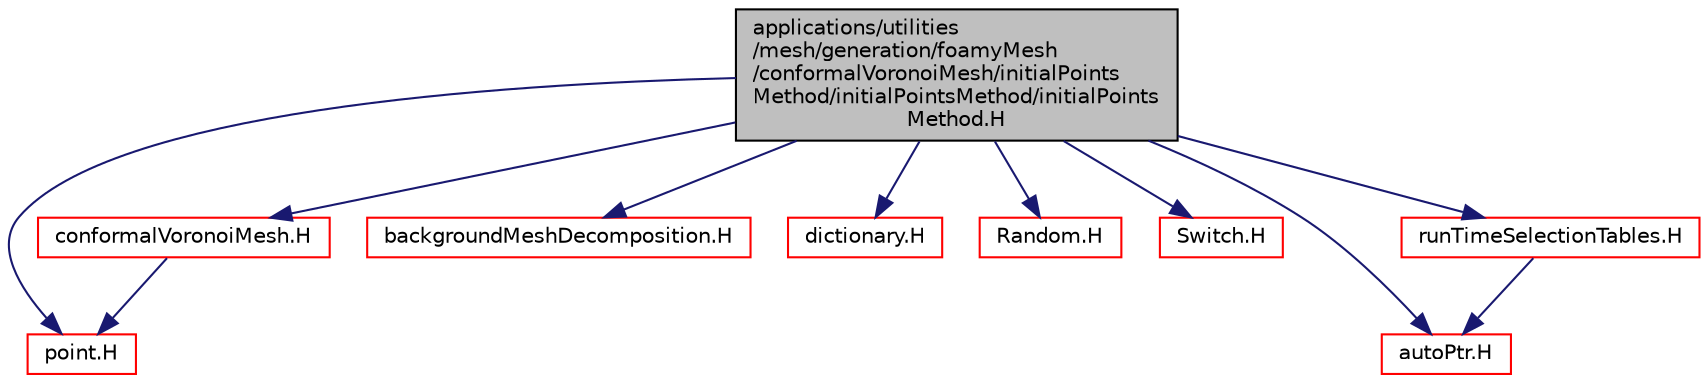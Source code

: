 digraph "applications/utilities/mesh/generation/foamyMesh/conformalVoronoiMesh/initialPointsMethod/initialPointsMethod/initialPointsMethod.H"
{
  bgcolor="transparent";
  edge [fontname="Helvetica",fontsize="10",labelfontname="Helvetica",labelfontsize="10"];
  node [fontname="Helvetica",fontsize="10",shape=record];
  Node1 [label="applications/utilities\l/mesh/generation/foamyMesh\l/conformalVoronoiMesh/initialPoints\lMethod/initialPointsMethod/initialPoints\lMethod.H",height=0.2,width=0.4,color="black", fillcolor="grey75", style="filled", fontcolor="black"];
  Node1 -> Node2 [color="midnightblue",fontsize="10",style="solid",fontname="Helvetica"];
  Node2 [label="point.H",height=0.2,width=0.4,color="red",URL="$a08774.html"];
  Node1 -> Node3 [color="midnightblue",fontsize="10",style="solid",fontname="Helvetica"];
  Node3 [label="conformalVoronoiMesh.H",height=0.2,width=0.4,color="red",URL="$a04031.html"];
  Node3 -> Node2 [color="midnightblue",fontsize="10",style="solid",fontname="Helvetica"];
  Node1 -> Node4 [color="midnightblue",fontsize="10",style="solid",fontname="Helvetica"];
  Node4 [label="backgroundMeshDecomposition.H",height=0.2,width=0.4,color="red",URL="$a03983.html"];
  Node1 -> Node5 [color="midnightblue",fontsize="10",style="solid",fontname="Helvetica"];
  Node5 [label="dictionary.H",height=0.2,width=0.4,color="red",URL="$a07684.html"];
  Node1 -> Node6 [color="midnightblue",fontsize="10",style="solid",fontname="Helvetica"];
  Node6 [label="Random.H",height=0.2,width=0.4,color="red",URL="$a08919.html"];
  Node1 -> Node7 [color="midnightblue",fontsize="10",style="solid",fontname="Helvetica"];
  Node7 [label="Switch.H",height=0.2,width=0.4,color="red",URL="$a08807.html"];
  Node1 -> Node8 [color="midnightblue",fontsize="10",style="solid",fontname="Helvetica"];
  Node8 [label="autoPtr.H",height=0.2,width=0.4,color="red",URL="$a08446.html"];
  Node1 -> Node9 [color="midnightblue",fontsize="10",style="solid",fontname="Helvetica"];
  Node9 [label="runTimeSelectionTables.H",height=0.2,width=0.4,color="red",URL="$a07840.html",tooltip="Macros to ease declaration of run-time selection tables. "];
  Node9 -> Node8 [color="midnightblue",fontsize="10",style="solid",fontname="Helvetica"];
}
